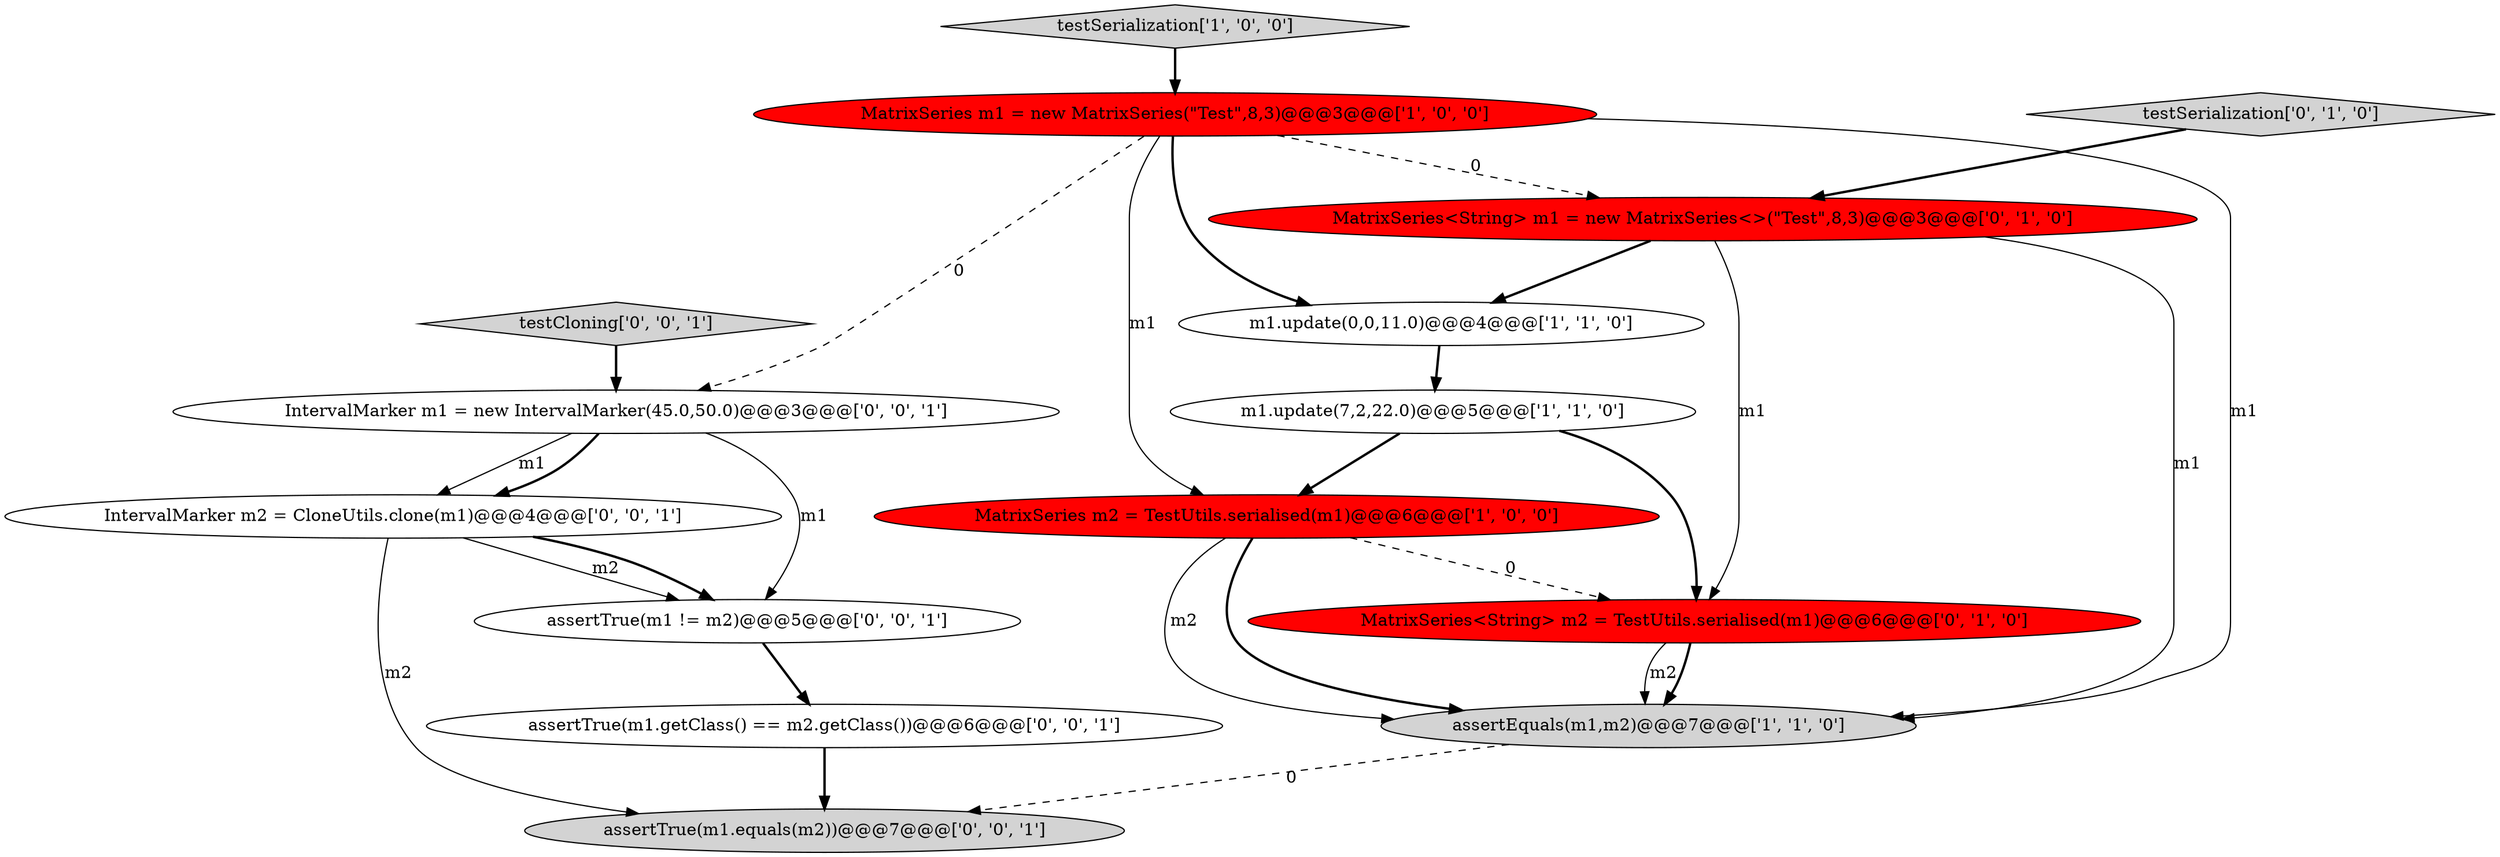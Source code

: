 digraph {
9 [style = filled, label = "IntervalMarker m2 = CloneUtils.clone(m1)@@@4@@@['0', '0', '1']", fillcolor = white, shape = ellipse image = "AAA0AAABBB3BBB"];
3 [style = filled, label = "testSerialization['1', '0', '0']", fillcolor = lightgray, shape = diamond image = "AAA0AAABBB1BBB"];
2 [style = filled, label = "assertEquals(m1,m2)@@@7@@@['1', '1', '0']", fillcolor = lightgray, shape = ellipse image = "AAA0AAABBB1BBB"];
0 [style = filled, label = "MatrixSeries m1 = new MatrixSeries(\"Test\",8,3)@@@3@@@['1', '0', '0']", fillcolor = red, shape = ellipse image = "AAA1AAABBB1BBB"];
13 [style = filled, label = "IntervalMarker m1 = new IntervalMarker(45.0,50.0)@@@3@@@['0', '0', '1']", fillcolor = white, shape = ellipse image = "AAA0AAABBB3BBB"];
7 [style = filled, label = "MatrixSeries<String> m2 = TestUtils.serialised(m1)@@@6@@@['0', '1', '0']", fillcolor = red, shape = ellipse image = "AAA1AAABBB2BBB"];
10 [style = filled, label = "testCloning['0', '0', '1']", fillcolor = lightgray, shape = diamond image = "AAA0AAABBB3BBB"];
14 [style = filled, label = "assertTrue(m1.equals(m2))@@@7@@@['0', '0', '1']", fillcolor = lightgray, shape = ellipse image = "AAA0AAABBB3BBB"];
12 [style = filled, label = "assertTrue(m1.getClass() == m2.getClass())@@@6@@@['0', '0', '1']", fillcolor = white, shape = ellipse image = "AAA0AAABBB3BBB"];
4 [style = filled, label = "m1.update(0,0,11.0)@@@4@@@['1', '1', '0']", fillcolor = white, shape = ellipse image = "AAA0AAABBB1BBB"];
11 [style = filled, label = "assertTrue(m1 != m2)@@@5@@@['0', '0', '1']", fillcolor = white, shape = ellipse image = "AAA0AAABBB3BBB"];
8 [style = filled, label = "testSerialization['0', '1', '0']", fillcolor = lightgray, shape = diamond image = "AAA0AAABBB2BBB"];
5 [style = filled, label = "MatrixSeries m2 = TestUtils.serialised(m1)@@@6@@@['1', '0', '0']", fillcolor = red, shape = ellipse image = "AAA1AAABBB1BBB"];
1 [style = filled, label = "m1.update(7,2,22.0)@@@5@@@['1', '1', '0']", fillcolor = white, shape = ellipse image = "AAA0AAABBB1BBB"];
6 [style = filled, label = "MatrixSeries<String> m1 = new MatrixSeries<>(\"Test\",8,3)@@@3@@@['0', '1', '0']", fillcolor = red, shape = ellipse image = "AAA1AAABBB2BBB"];
1->5 [style = bold, label=""];
5->2 [style = solid, label="m2"];
9->11 [style = solid, label="m2"];
9->11 [style = bold, label=""];
0->5 [style = solid, label="m1"];
0->6 [style = dashed, label="0"];
8->6 [style = bold, label=""];
11->12 [style = bold, label=""];
1->7 [style = bold, label=""];
3->0 [style = bold, label=""];
7->2 [style = solid, label="m2"];
13->9 [style = solid, label="m1"];
9->14 [style = solid, label="m2"];
6->2 [style = solid, label="m1"];
6->4 [style = bold, label=""];
5->2 [style = bold, label=""];
2->14 [style = dashed, label="0"];
10->13 [style = bold, label=""];
0->4 [style = bold, label=""];
7->2 [style = bold, label=""];
0->13 [style = dashed, label="0"];
12->14 [style = bold, label=""];
0->2 [style = solid, label="m1"];
4->1 [style = bold, label=""];
13->9 [style = bold, label=""];
5->7 [style = dashed, label="0"];
13->11 [style = solid, label="m1"];
6->7 [style = solid, label="m1"];
}

